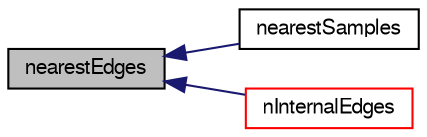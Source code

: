 digraph "nearestEdges"
{
  bgcolor="transparent";
  edge [fontname="FreeSans",fontsize="10",labelfontname="FreeSans",labelfontsize="10"];
  node [fontname="FreeSans",fontsize="10",shape=record];
  rankdir="LR";
  Node2660 [label="nearestEdges",height=0.2,width=0.4,color="black", fillcolor="grey75", style="filled", fontcolor="black"];
  Node2660 -> Node2661 [dir="back",color="midnightblue",fontsize="10",style="solid",fontname="FreeSans"];
  Node2661 [label="nearestSamples",height=0.2,width=0.4,color="black",URL="$a25510.html#a8caf9c07d207027d6fe70f84175fa0af",tooltip="Find nearest sample for regularly sampled points along. "];
  Node2660 -> Node2662 [dir="back",color="midnightblue",fontsize="10",style="solid",fontname="FreeSans"];
  Node2662 [label="nInternalEdges",height=0.2,width=0.4,color="red",URL="$a25510.html#ac3a114a989f593d0844725f0e2364537",tooltip="Return number of internal edges. "];
}
